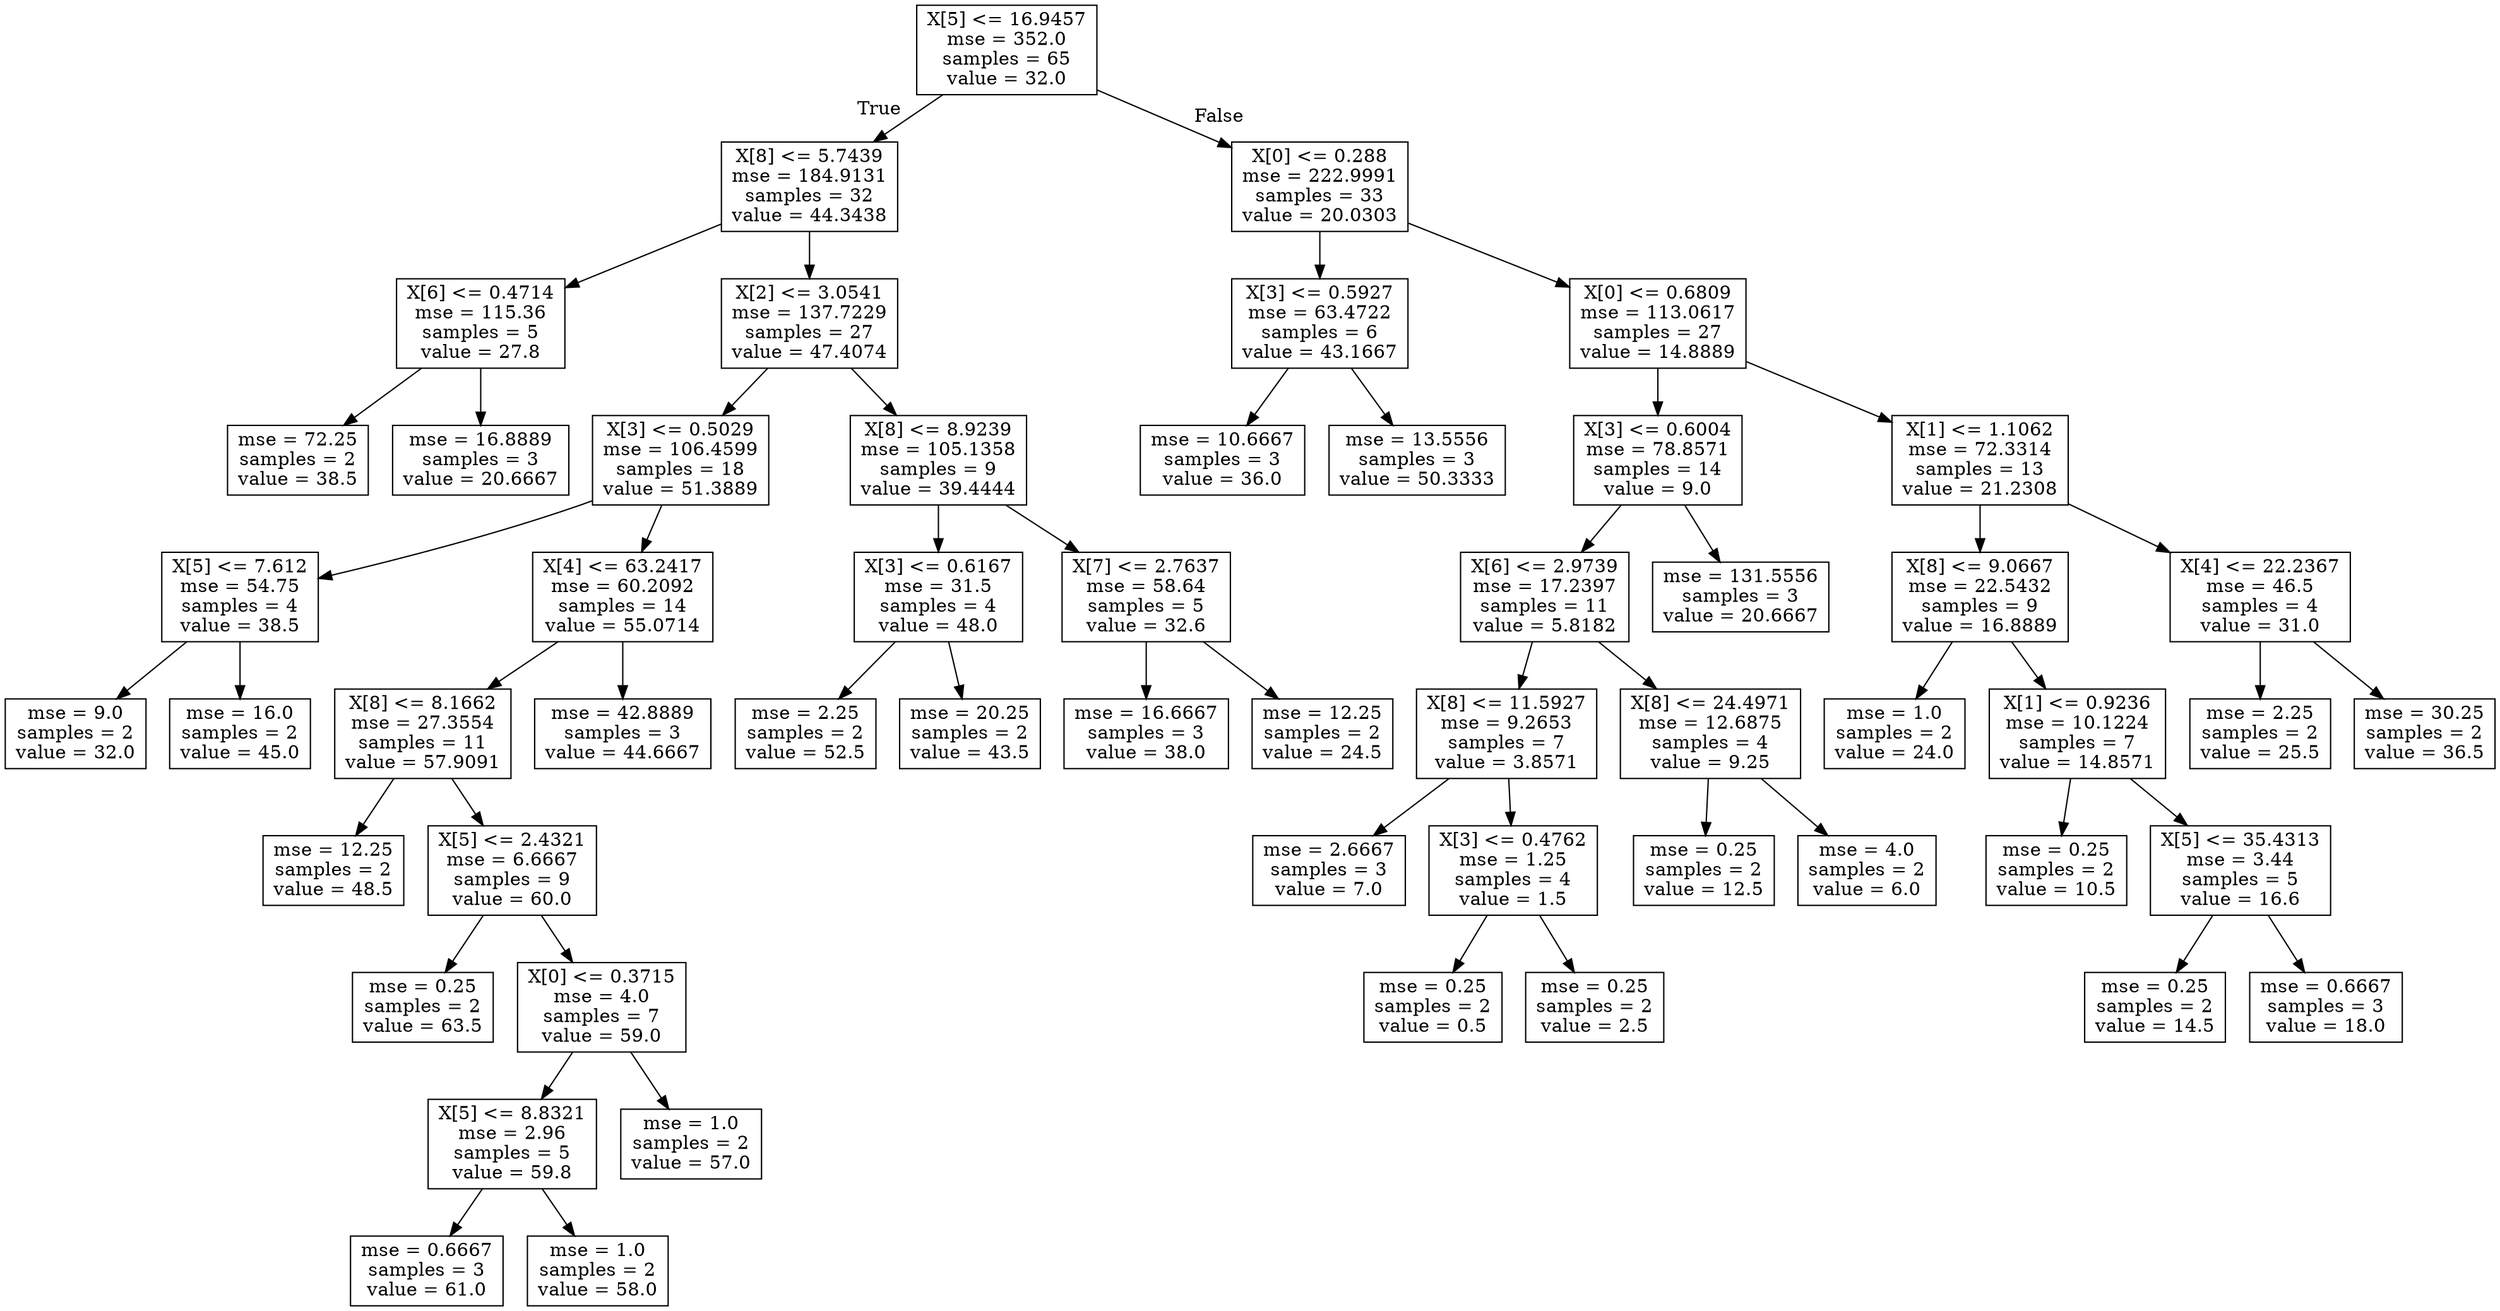 digraph Tree {
node [shape=box] ;
0 [label="X[5] <= 16.9457\nmse = 352.0\nsamples = 65\nvalue = 32.0"] ;
1 [label="X[8] <= 5.7439\nmse = 184.9131\nsamples = 32\nvalue = 44.3438"] ;
0 -> 1 [labeldistance=2.5, labelangle=45, headlabel="True"] ;
2 [label="X[6] <= 0.4714\nmse = 115.36\nsamples = 5\nvalue = 27.8"] ;
1 -> 2 ;
3 [label="mse = 72.25\nsamples = 2\nvalue = 38.5"] ;
2 -> 3 ;
4 [label="mse = 16.8889\nsamples = 3\nvalue = 20.6667"] ;
2 -> 4 ;
5 [label="X[2] <= 3.0541\nmse = 137.7229\nsamples = 27\nvalue = 47.4074"] ;
1 -> 5 ;
6 [label="X[3] <= 0.5029\nmse = 106.4599\nsamples = 18\nvalue = 51.3889"] ;
5 -> 6 ;
7 [label="X[5] <= 7.612\nmse = 54.75\nsamples = 4\nvalue = 38.5"] ;
6 -> 7 ;
8 [label="mse = 9.0\nsamples = 2\nvalue = 32.0"] ;
7 -> 8 ;
9 [label="mse = 16.0\nsamples = 2\nvalue = 45.0"] ;
7 -> 9 ;
10 [label="X[4] <= 63.2417\nmse = 60.2092\nsamples = 14\nvalue = 55.0714"] ;
6 -> 10 ;
11 [label="X[8] <= 8.1662\nmse = 27.3554\nsamples = 11\nvalue = 57.9091"] ;
10 -> 11 ;
12 [label="mse = 12.25\nsamples = 2\nvalue = 48.5"] ;
11 -> 12 ;
13 [label="X[5] <= 2.4321\nmse = 6.6667\nsamples = 9\nvalue = 60.0"] ;
11 -> 13 ;
14 [label="mse = 0.25\nsamples = 2\nvalue = 63.5"] ;
13 -> 14 ;
15 [label="X[0] <= 0.3715\nmse = 4.0\nsamples = 7\nvalue = 59.0"] ;
13 -> 15 ;
16 [label="X[5] <= 8.8321\nmse = 2.96\nsamples = 5\nvalue = 59.8"] ;
15 -> 16 ;
17 [label="mse = 0.6667\nsamples = 3\nvalue = 61.0"] ;
16 -> 17 ;
18 [label="mse = 1.0\nsamples = 2\nvalue = 58.0"] ;
16 -> 18 ;
19 [label="mse = 1.0\nsamples = 2\nvalue = 57.0"] ;
15 -> 19 ;
20 [label="mse = 42.8889\nsamples = 3\nvalue = 44.6667"] ;
10 -> 20 ;
21 [label="X[8] <= 8.9239\nmse = 105.1358\nsamples = 9\nvalue = 39.4444"] ;
5 -> 21 ;
22 [label="X[3] <= 0.6167\nmse = 31.5\nsamples = 4\nvalue = 48.0"] ;
21 -> 22 ;
23 [label="mse = 2.25\nsamples = 2\nvalue = 52.5"] ;
22 -> 23 ;
24 [label="mse = 20.25\nsamples = 2\nvalue = 43.5"] ;
22 -> 24 ;
25 [label="X[7] <= 2.7637\nmse = 58.64\nsamples = 5\nvalue = 32.6"] ;
21 -> 25 ;
26 [label="mse = 16.6667\nsamples = 3\nvalue = 38.0"] ;
25 -> 26 ;
27 [label="mse = 12.25\nsamples = 2\nvalue = 24.5"] ;
25 -> 27 ;
28 [label="X[0] <= 0.288\nmse = 222.9991\nsamples = 33\nvalue = 20.0303"] ;
0 -> 28 [labeldistance=2.5, labelangle=-45, headlabel="False"] ;
29 [label="X[3] <= 0.5927\nmse = 63.4722\nsamples = 6\nvalue = 43.1667"] ;
28 -> 29 ;
30 [label="mse = 10.6667\nsamples = 3\nvalue = 36.0"] ;
29 -> 30 ;
31 [label="mse = 13.5556\nsamples = 3\nvalue = 50.3333"] ;
29 -> 31 ;
32 [label="X[0] <= 0.6809\nmse = 113.0617\nsamples = 27\nvalue = 14.8889"] ;
28 -> 32 ;
33 [label="X[3] <= 0.6004\nmse = 78.8571\nsamples = 14\nvalue = 9.0"] ;
32 -> 33 ;
34 [label="X[6] <= 2.9739\nmse = 17.2397\nsamples = 11\nvalue = 5.8182"] ;
33 -> 34 ;
35 [label="X[8] <= 11.5927\nmse = 9.2653\nsamples = 7\nvalue = 3.8571"] ;
34 -> 35 ;
36 [label="mse = 2.6667\nsamples = 3\nvalue = 7.0"] ;
35 -> 36 ;
37 [label="X[3] <= 0.4762\nmse = 1.25\nsamples = 4\nvalue = 1.5"] ;
35 -> 37 ;
38 [label="mse = 0.25\nsamples = 2\nvalue = 0.5"] ;
37 -> 38 ;
39 [label="mse = 0.25\nsamples = 2\nvalue = 2.5"] ;
37 -> 39 ;
40 [label="X[8] <= 24.4971\nmse = 12.6875\nsamples = 4\nvalue = 9.25"] ;
34 -> 40 ;
41 [label="mse = 0.25\nsamples = 2\nvalue = 12.5"] ;
40 -> 41 ;
42 [label="mse = 4.0\nsamples = 2\nvalue = 6.0"] ;
40 -> 42 ;
43 [label="mse = 131.5556\nsamples = 3\nvalue = 20.6667"] ;
33 -> 43 ;
44 [label="X[1] <= 1.1062\nmse = 72.3314\nsamples = 13\nvalue = 21.2308"] ;
32 -> 44 ;
45 [label="X[8] <= 9.0667\nmse = 22.5432\nsamples = 9\nvalue = 16.8889"] ;
44 -> 45 ;
46 [label="mse = 1.0\nsamples = 2\nvalue = 24.0"] ;
45 -> 46 ;
47 [label="X[1] <= 0.9236\nmse = 10.1224\nsamples = 7\nvalue = 14.8571"] ;
45 -> 47 ;
48 [label="mse = 0.25\nsamples = 2\nvalue = 10.5"] ;
47 -> 48 ;
49 [label="X[5] <= 35.4313\nmse = 3.44\nsamples = 5\nvalue = 16.6"] ;
47 -> 49 ;
50 [label="mse = 0.25\nsamples = 2\nvalue = 14.5"] ;
49 -> 50 ;
51 [label="mse = 0.6667\nsamples = 3\nvalue = 18.0"] ;
49 -> 51 ;
52 [label="X[4] <= 22.2367\nmse = 46.5\nsamples = 4\nvalue = 31.0"] ;
44 -> 52 ;
53 [label="mse = 2.25\nsamples = 2\nvalue = 25.5"] ;
52 -> 53 ;
54 [label="mse = 30.25\nsamples = 2\nvalue = 36.5"] ;
52 -> 54 ;
}